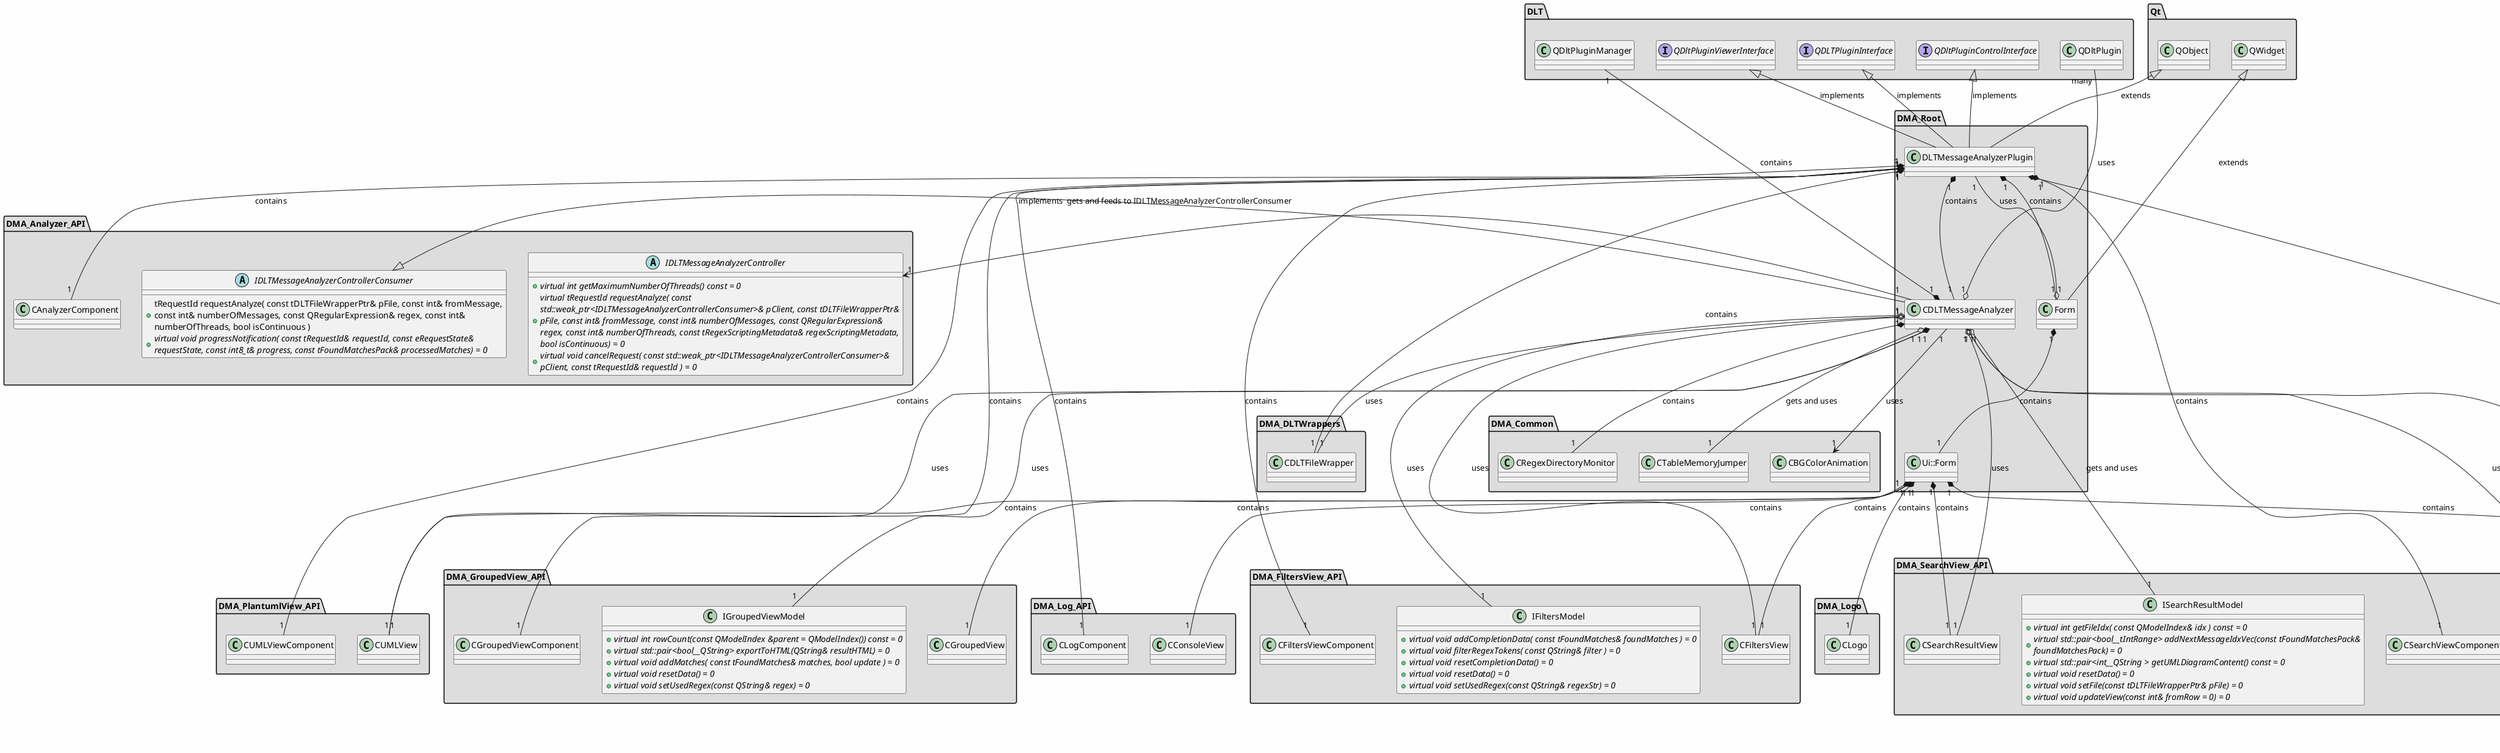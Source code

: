 
@startuml

skinparam backgroundColor #FEFEFE
skinparam wrapWidth 600
package "DLT" #DDDDDD
{

interface "QDLTPluginInterface"
{
}

class "QDltPlugin"
{
}

interface "QDltPluginControlInterface"
{
}

class "QDltPluginManager"
{
}

interface "QDltPluginViewerInterface"
{
}

}

package "DMA_Analyzer_API" #DDDDDD
{

class "CAnalyzerComponent"
{
}

abstract class "IDLTMessageAnalyzerController"
{
    + {abstract} virtual int getMaximumNumberOfThreads() const = 0
    + {abstract} virtual tRequestId requestAnalyze( const std::weak_ptr<IDLTMessageAnalyzerControllerConsumer>& pClient, const tDLTFileWrapperPtr& pFile, const int& fromMessage, const int& numberOfMessages, const QRegularExpression& regex, const int& numberOfThreads, const tRegexScriptingMetadata& regexScriptingMetadata, bool isContinuous) = 0
    + {abstract} virtual void cancelRequest( const std::weak_ptr<IDLTMessageAnalyzerControllerConsumer>& pClient, const tRequestId& requestId ) = 0
}

abstract class "IDLTMessageAnalyzerControllerConsumer"
{
    + tRequestId requestAnalyze( const tDLTFileWrapperPtr& pFile, const int& fromMessage, const int& numberOfMessages, const QRegularExpression& regex, const int& numberOfThreads, bool isContinuous )
    + {abstract} virtual void progressNotification( const tRequestId& requestId, const eRequestState& requestState, const int8_t& progress, const tFoundMatchesPack& processedMatches) = 0
}

}

package "DMA_Common" #DDDDDD
{

class "CBGColorAnimation"
{
}

class "CRegexDirectoryMonitor"
{
}

class "CTableMemoryJumper"
{
}

}

package "DMA_DLTWrappers" #DDDDDD
{

class "CDLTFileWrapper"
{
}

}

package "DMA_FiltersView_API" #DDDDDD
{

class "CFiltersView"
{
}

class "CFiltersViewComponent"
{
}

class "IFiltersModel"
{
    + {abstract} virtual void addCompletionData( const tFoundMatches& foundMatches ) = 0
    + {abstract} virtual void filterRegexTokens( const QString& filter ) = 0
    + {abstract} virtual void resetCompletionData() = 0
    + {abstract} virtual void resetData() = 0
    + {abstract} virtual void setUsedRegex(const QString& regexStr) = 0
}

}

package "DMA_GroupedView_API" #DDDDDD
{

class "CGroupedView"
{
}

class "CGroupedViewComponent"
{
}

class "IGroupedViewModel"
{
    + {abstract} virtual int rowCount(const QModelIndex &parent = QModelIndex()) const = 0
    + {abstract} virtual std::pair<bool__QString> exportToHTML(QString& resultHTML) = 0
    + {abstract} virtual void addMatches( const tFoundMatches& matches, bool update ) = 0
    + {abstract} virtual void resetData() = 0
    + {abstract} virtual void setUsedRegex(const QString& regex) = 0
}

}

package "DMA_Log_API" #DDDDDD
{

class "CConsoleView"
{
}

class "CLogComponent"
{
}

}

package "DMA_Logo" #DDDDDD
{

class "CLogo"
{
}

}

package "DMA_PatternsView_API" #DDDDDD
{

class "CPatternsView"
{
}

class "CPatternsViewComponent"
{
}

class "IPatternsModel"
{
    + {abstract} virtual QModelIndex addData(const QString& alias, const QString& regex, Qt::CheckState isCombine, Qt::CheckState isDefault) = 0
    + {abstract} virtual QModelIndex addData(const QString& alias, const QString& regex, Qt::CheckState isDefault = Qt::Unchecked) = 0
    + {abstract} virtual QModelIndex editData(const QModelIndex& idx, const QString& alias, const QString& regex, Qt::CheckState isDefault, Qt::CheckState isCombine) = 0
    + {abstract} virtual QString getAliasEditName( const QModelIndex& idx ) = 0
    + {abstract} virtual removeData(const QModelIndex& idx) = 0
    + {abstract} virtual tSearchResult search( const QString& alias ) = 0
    + {abstract} virtual void filterPatterns( const QString& filter ) = 0
    + {abstract} virtual void resetData() = 0
    + {abstract} virtual void updatePatternsInPersistency() = 0
    + {abstract} virtual void updateView() = 0
}

}

package "DMA_PlantumlView_API" #DDDDDD
{

class "CUMLView"
{
}

class "CUMLViewComponent"
{
}

}

package "DMA_Root" #DDDDDD
{

class "CDLTMessageAnalyzer"
{
}

class "DLTMessageAnalyzerPlugin"
{
}

class "Form"
{
}

class "Ui::Form"
{
}

}

package "DMA_SearchView_API" #DDDDDD
{

class "CSearchResultView"
{
}

class "CSearchViewComponent"
{
}

class "ISearchResultModel"
{
    + {abstract} virtual int getFileIdx( const QModelIndex& idx ) const = 0
    + {abstract} virtual std::pair<bool__tIntRange> addNextMessageIdxVec(const tFoundMatchesPack& foundMatchesPack) = 0
    + {abstract} virtual std::pair<int__QString > getUMLDiagramContent() const = 0
    + {abstract} virtual void resetData() = 0
    + {abstract} virtual void setFile(const tDLTFileWrapperPtr& pFile) = 0
    + {abstract} virtual void updateView(const int& fromRow = 0) = 0
}

}

package "Qt" #DDDDDD
{

class "QObject"
{
}

class "QWidget"
{
}

}

'====================Inheritance section====================
IDLTMessageAnalyzerControllerConsumer <|-- CDLTMessageAnalyzer : implements
QDLTPluginInterface <|-- DLTMessageAnalyzerPlugin : implements
QDltPluginControlInterface <|-- DLTMessageAnalyzerPlugin : implements
QDltPluginViewerInterface <|-- DLTMessageAnalyzerPlugin : implements
QObject <|-- DLTMessageAnalyzerPlugin : extends
QWidget <|-- Form : extends

'====================Dependencies section====================
CDLTMessageAnalyzer "1" --> "1" CBGColorAnimation : uses
CDLTMessageAnalyzer "1" o-- "1" CDLTFileWrapper : uses
CDLTMessageAnalyzer "1" o-- "1" CFiltersView : uses
CDLTMessageAnalyzer "1" o-- "1" CPatternsView : uses
CDLTMessageAnalyzer "1" *-- "1" CRegexDirectoryMonitor : contains
CDLTMessageAnalyzer "1" o-- "1" CSearchResultView : uses
CDLTMessageAnalyzer "1" o-- "1" CTableMemoryJumper : gets and uses
CDLTMessageAnalyzer "1" o-- "1" CUMLView : uses
CDLTMessageAnalyzer "1" --> "1" IDLTMessageAnalyzerController : gets and feeds to IDLTMessageAnalyzerControllerConsumer
CDLTMessageAnalyzer "1" o-- "1" IFiltersModel : uses
CDLTMessageAnalyzer "1" *-- "1" IGroupedViewModel : uses
CDLTMessageAnalyzer "1" o-- "1" IPatternsModel : uses
CDLTMessageAnalyzer "1" o-- "1" ISearchResultModel : gets and uses
CDLTMessageAnalyzer "1" o-- "many" QDltPlugin : uses
CDLTMessageAnalyzer "1" *-- "1" QDltPluginManager : contains
DLTMessageAnalyzerPlugin "1" *-- "1" CAnalyzerComponent : contains
DLTMessageAnalyzerPlugin "1" *-- "1" CDLTFileWrapper : contains
DLTMessageAnalyzerPlugin "1" *-- "1" CDLTMessageAnalyzer : contains
DLTMessageAnalyzerPlugin "1" *-- "1" CFiltersViewComponent : contains
DLTMessageAnalyzerPlugin "1" *-- "1" CGroupedViewComponent : contains
DLTMessageAnalyzerPlugin "1" *-- "1" CLogComponent : contains
DLTMessageAnalyzerPlugin "1" *-- "1" CPatternsViewComponent : contains
DLTMessageAnalyzerPlugin "1" *-- "1" CSearchViewComponent : contains
DLTMessageAnalyzerPlugin "1" *-- "1" CUMLViewComponent : contains
DLTMessageAnalyzerPlugin "1" *-- "1" Form : contains
Form "1" o-- "1" DLTMessageAnalyzerPlugin : uses
Form "1" *-- "1" Ui::Form : contains
Ui::Form "1" *-- "1" CConsoleView : contains
Ui::Form "1" *-- "1" CFiltersView : contains
Ui::Form "1" *-- "1" CGroupedView : contains
Ui::Form "1" *-- "1" CLogo : contains
Ui::Form "1" *-- "1" CPatternsView : contains
Ui::Form "1" *-- "1" CSearchResultView : contains
Ui::Form "1" *-- "1" CUMLView : contains

@enduml